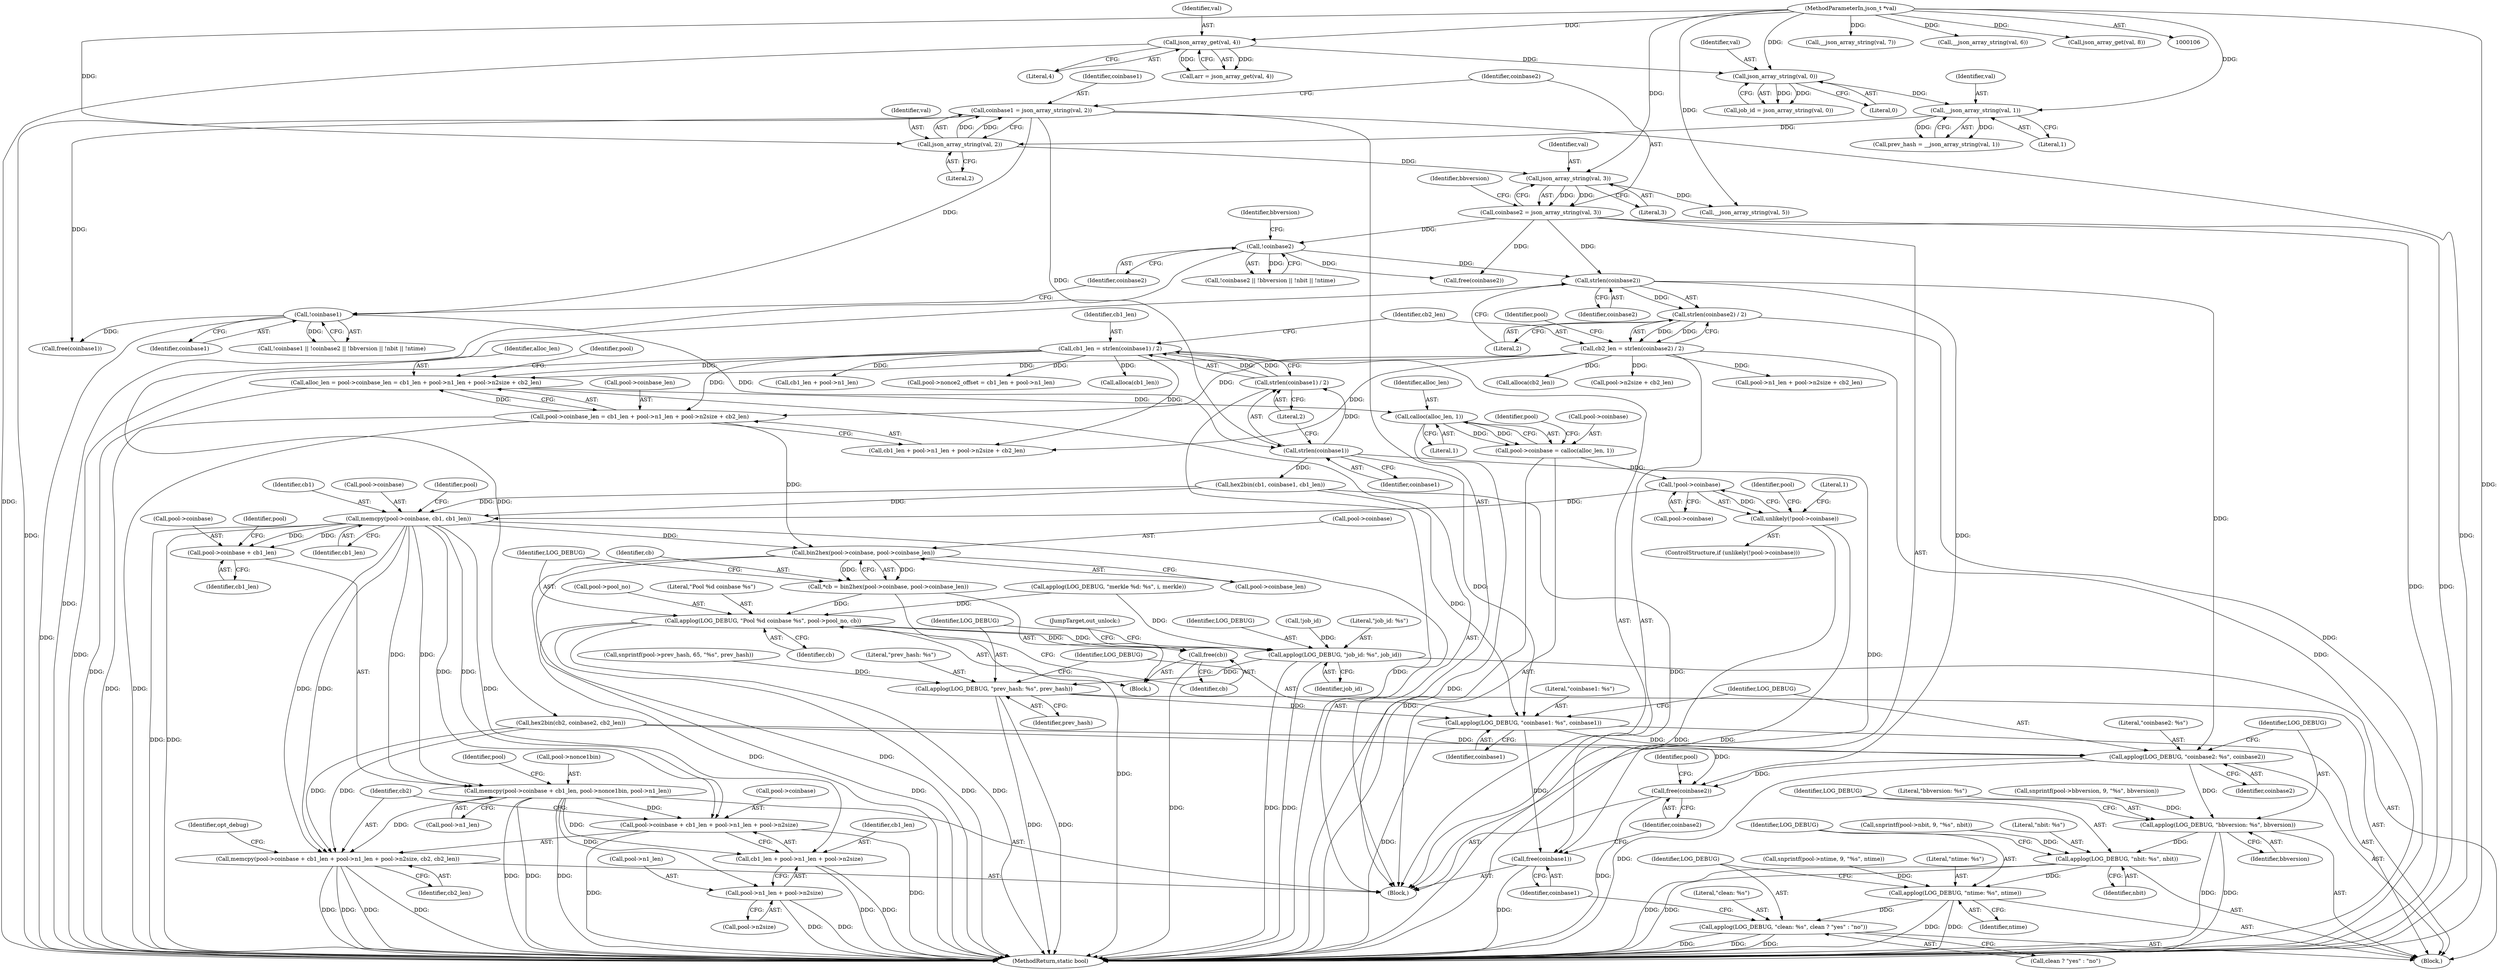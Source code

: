 digraph "1_cgminer_e1c5050734123973b99d181c45e74b2cbb00272e_1@integer" {
"1000295" [label="(Call,alloc_len = pool->coinbase_len = cb1_len + pool->n1_len + pool->n2size + cb2_len)"];
"1000297" [label="(Call,pool->coinbase_len = cb1_len + pool->n1_len + pool->n2size + cb2_len)"];
"1000255" [label="(Call,cb1_len = strlen(coinbase1) / 2)"];
"1000257" [label="(Call,strlen(coinbase1) / 2)"];
"1000258" [label="(Call,strlen(coinbase1))"];
"1000203" [label="(Call,!coinbase1)"];
"1000164" [label="(Call,coinbase1 = json_array_string(val, 2))"];
"1000166" [label="(Call,json_array_string(val, 2))"];
"1000161" [label="(Call,__json_array_string(val, 1))"];
"1000156" [label="(Call,json_array_string(val, 0))"];
"1000139" [label="(Call,json_array_get(val, 4))"];
"1000108" [label="(MethodParameterIn,json_t *val)"];
"1000261" [label="(Call,cb2_len = strlen(coinbase2) / 2)"];
"1000263" [label="(Call,strlen(coinbase2) / 2)"];
"1000264" [label="(Call,strlen(coinbase2))"];
"1000206" [label="(Call,!coinbase2)"];
"1000169" [label="(Call,coinbase2 = json_array_string(val, 3))"];
"1000171" [label="(Call,json_array_string(val, 3))"];
"1000553" [label="(Call,calloc(alloc_len, 1))"];
"1000549" [label="(Call,pool->coinbase = calloc(alloc_len, 1))"];
"1000558" [label="(Call,!pool->coinbase)"];
"1000557" [label="(Call,unlikely(!pool->coinbase))"];
"1000565" [label="(Call,memcpy(pool->coinbase, cb1, cb1_len))"];
"1000571" [label="(Call,memcpy(pool->coinbase + cb1_len, pool->nonce1bin, pool->n1_len))"];
"1000583" [label="(Call,memcpy(pool->coinbase + cb1_len + pool->n1_len + pool->n2size, cb2, cb2_len))"];
"1000584" [label="(Call,pool->coinbase + cb1_len + pool->n1_len + pool->n2size)"];
"1000588" [label="(Call,cb1_len + pool->n1_len + pool->n2size)"];
"1000590" [label="(Call,pool->n1_len + pool->n2size)"];
"1000572" [label="(Call,pool->coinbase + cb1_len)"];
"1000605" [label="(Call,bin2hex(pool->coinbase, pool->coinbase_len))"];
"1000603" [label="(Call,*cb = bin2hex(pool->coinbase, pool->coinbase_len))"];
"1000612" [label="(Call,applog(LOG_DEBUG, \"Pool %d coinbase %s\", pool->pool_no, cb))"];
"1000619" [label="(Call,free(cb))"];
"1000630" [label="(Call,applog(LOG_DEBUG, \"job_id: %s\", job_id))"];
"1000634" [label="(Call,applog(LOG_DEBUG, \"prev_hash: %s\", prev_hash))"];
"1000638" [label="(Call,applog(LOG_DEBUG, \"coinbase1: %s\", coinbase1))"];
"1000642" [label="(Call,applog(LOG_DEBUG, \"coinbase2: %s\", coinbase2))"];
"1000646" [label="(Call,applog(LOG_DEBUG, \"bbversion: %s\", bbversion))"];
"1000650" [label="(Call,applog(LOG_DEBUG, \"nbit: %s\", nbit))"];
"1000654" [label="(Call,applog(LOG_DEBUG, \"ntime: %s\", ntime))"];
"1000658" [label="(Call,applog(LOG_DEBUG, \"clean: %s\", clean ? \"yes\" : \"no\"))"];
"1000667" [label="(Call,free(coinbase2))"];
"1000665" [label="(Call,free(coinbase1))"];
"1000572" [label="(Call,pool->coinbase + cb1_len)"];
"1000258" [label="(Call,strlen(coinbase1))"];
"1000646" [label="(Call,applog(LOG_DEBUG, \"bbversion: %s\", bbversion))"];
"1000314" [label="(Identifier,pool)"];
"1000186" [label="(Call,__json_array_string(val, 7))"];
"1000257" [label="(Call,strlen(coinbase1) / 2)"];
"1000137" [label="(Call,arr = json_array_get(val, 4))"];
"1000618" [label="(Identifier,cb)"];
"1000652" [label="(Literal,\"nbit: %s\")"];
"1000301" [label="(Call,cb1_len + pool->n1_len + pool->n2size + cb2_len)"];
"1000661" [label="(Call,clean ? \"yes\" : \"no\")"];
"1000141" [label="(Literal,4)"];
"1000671" [label="(Identifier,pool)"];
"1000181" [label="(Call,__json_array_string(val, 6))"];
"1000210" [label="(Identifier,bbversion)"];
"1000156" [label="(Call,json_array_string(val, 0))"];
"1000636" [label="(Literal,\"prev_hash: %s\")"];
"1000609" [label="(Call,pool->coinbase_len)"];
"1000591" [label="(Call,pool->n1_len)"];
"1000402" [label="(Call,applog(LOG_DEBUG, \"merkle %d: %s\", i, merkle))"];
"1000573" [label="(Call,pool->coinbase)"];
"1000635" [label="(Identifier,LOG_DEBUG)"];
"1000162" [label="(Identifier,val)"];
"1000265" [label="(Identifier,coinbase2)"];
"1000578" [label="(Identifier,pool)"];
"1000634" [label="(Call,applog(LOG_DEBUG, \"prev_hash: %s\", prev_hash))"];
"1000154" [label="(Call,job_id = json_array_string(val, 0))"];
"1000585" [label="(Call,pool->coinbase)"];
"1000176" [label="(Call,__json_array_string(val, 5))"];
"1000571" [label="(Call,memcpy(pool->coinbase + cb1_len, pool->nonce1bin, pool->n1_len))"];
"1000510" [label="(Call,hex2bin(cb1, coinbase1, cb1_len))"];
"1000170" [label="(Identifier,coinbase2)"];
"1000639" [label="(Identifier,LOG_DEBUG)"];
"1000647" [label="(Identifier,LOG_DEBUG)"];
"1000227" [label="(Call,free(coinbase2))"];
"1000685" [label="(MethodReturn,static bool)"];
"1000637" [label="(Identifier,prev_hash)"];
"1000597" [label="(Identifier,cb2)"];
"1000649" [label="(Identifier,bbversion)"];
"1000297" [label="(Call,pool->coinbase_len = cb1_len + pool->n1_len + pool->n2size + cb2_len)"];
"1000256" [label="(Identifier,cb1_len)"];
"1000167" [label="(Identifier,val)"];
"1000603" [label="(Call,*cb = bin2hex(pool->coinbase, pool->coinbase_len))"];
"1000205" [label="(Call,!coinbase2 || !bbversion || !nbit || !ntime)"];
"1000206" [label="(Call,!coinbase2)"];
"1000653" [label="(Identifier,nbit)"];
"1000248" [label="(Call,snprintf(pool->prev_hash, 65, \"%s\", prev_hash))"];
"1000109" [label="(Block,)"];
"1000171" [label="(Call,json_array_string(val, 3))"];
"1000605" [label="(Call,bin2hex(pool->coinbase, pool->coinbase_len))"];
"1000161" [label="(Call,__json_array_string(val, 1))"];
"1000164" [label="(Call,coinbase1 = json_array_string(val, 2))"];
"1000650" [label="(Call,applog(LOG_DEBUG, \"nbit: %s\", nbit))"];
"1000169" [label="(Call,coinbase2 = json_array_string(val, 3))"];
"1000631" [label="(Identifier,LOG_DEBUG)"];
"1000264" [label="(Call,strlen(coinbase2))"];
"1000557" [label="(Call,unlikely(!pool->coinbase))"];
"1000588" [label="(Call,cb1_len + pool->n1_len + pool->n2size)"];
"1000168" [label="(Literal,2)"];
"1000619" [label="(Call,free(cb))"];
"1000263" [label="(Call,strlen(coinbase2) / 2)"];
"1000642" [label="(Call,applog(LOG_DEBUG, \"coinbase2: %s\", coinbase2))"];
"1000192" [label="(Call,json_array_get(val, 8))"];
"1000614" [label="(Literal,\"Pool %d coinbase %s\")"];
"1000260" [label="(Literal,2)"];
"1000644" [label="(Literal,\"coinbase2: %s\")"];
"1000558" [label="(Call,!pool->coinbase)"];
"1000296" [label="(Identifier,alloc_len)"];
"1000648" [label="(Literal,\"bbversion: %s\")"];
"1000658" [label="(Call,applog(LOG_DEBUG, \"clean: %s\", clean ? \"yes\" : \"no\"))"];
"1000175" [label="(Identifier,bbversion)"];
"1000586" [label="(Identifier,pool)"];
"1000281" [label="(Call,snprintf(pool->ntime, 9, \"%s\", ntime))"];
"1000666" [label="(Identifier,coinbase1)"];
"1000629" [label="(Block,)"];
"1000600" [label="(Identifier,opt_debug)"];
"1000157" [label="(Identifier,val)"];
"1000553" [label="(Call,calloc(alloc_len, 1))"];
"1000303" [label="(Call,pool->n1_len + pool->n2size + cb2_len)"];
"1000604" [label="(Identifier,cb)"];
"1000204" [label="(Identifier,coinbase1)"];
"1000529" [label="(Call,hex2bin(cb2, coinbase2, cb2_len))"];
"1000574" [label="(Identifier,pool)"];
"1000108" [label="(MethodParameterIn,json_t *val)"];
"1000656" [label="(Literal,\"ntime: %s\")"];
"1000621" [label="(JumpTarget,out_unlock:)"];
"1000554" [label="(Identifier,alloc_len)"];
"1000567" [label="(Identifier,pool)"];
"1000560" [label="(Identifier,pool)"];
"1000549" [label="(Call,pool->coinbase = calloc(alloc_len, 1))"];
"1000613" [label="(Identifier,LOG_DEBUG)"];
"1000655" [label="(Identifier,LOG_DEBUG)"];
"1000563" [label="(Literal,1)"];
"1000665" [label="(Call,free(coinbase1))"];
"1000269" [label="(Identifier,pool)"];
"1000525" [label="(Call,alloca(cb2_len))"];
"1000274" [label="(Call,snprintf(pool->nbit, 9, \"%s\", nbit))"];
"1000657" [label="(Identifier,ntime)"];
"1000601" [label="(Block,)"];
"1000259" [label="(Identifier,coinbase1)"];
"1000158" [label="(Literal,0)"];
"1000262" [label="(Identifier,cb2_len)"];
"1000612" [label="(Call,applog(LOG_DEBUG, \"Pool %d coinbase %s\", pool->pool_no, cb))"];
"1000569" [label="(Identifier,cb1)"];
"1000641" [label="(Identifier,coinbase1)"];
"1000667" [label="(Call,free(coinbase2))"];
"1000139" [label="(Call,json_array_get(val, 4))"];
"1000166" [label="(Call,json_array_string(val, 2))"];
"1000197" [label="(Call,!job_id)"];
"1000307" [label="(Call,pool->n2size + cb2_len)"];
"1000559" [label="(Call,pool->coinbase)"];
"1000316" [label="(Call,cb1_len + pool->n1_len)"];
"1000633" [label="(Identifier,job_id)"];
"1000570" [label="(Identifier,cb1_len)"];
"1000267" [label="(Call,snprintf(pool->bbversion, 9, \"%s\", bbversion))"];
"1000643" [label="(Identifier,LOG_DEBUG)"];
"1000577" [label="(Call,pool->nonce1bin)"];
"1000576" [label="(Identifier,cb1_len)"];
"1000223" [label="(Call,free(coinbase1))"];
"1000584" [label="(Call,pool->coinbase + cb1_len + pool->n1_len + pool->n2size)"];
"1000565" [label="(Call,memcpy(pool->coinbase, cb1, cb1_len))"];
"1000660" [label="(Literal,\"clean: %s\")"];
"1000295" [label="(Call,alloc_len = pool->coinbase_len = cb1_len + pool->n1_len + pool->n2size + cb2_len)"];
"1000140" [label="(Identifier,val)"];
"1000165" [label="(Identifier,coinbase1)"];
"1000589" [label="(Identifier,cb1_len)"];
"1000203" [label="(Call,!coinbase1)"];
"1000298" [label="(Call,pool->coinbase_len)"];
"1000312" [label="(Call,pool->nonce2_offset = cb1_len + pool->n1_len)"];
"1000266" [label="(Literal,2)"];
"1000638" [label="(Call,applog(LOG_DEBUG, \"coinbase1: %s\", coinbase1))"];
"1000207" [label="(Identifier,coinbase2)"];
"1000159" [label="(Call,prev_hash = __json_array_string(val, 1))"];
"1000556" [label="(ControlStructure,if (unlikely(!pool->coinbase)))"];
"1000632" [label="(Literal,\"job_id: %s\")"];
"1000506" [label="(Call,alloca(cb1_len))"];
"1000630" [label="(Call,applog(LOG_DEBUG, \"job_id: %s\", job_id))"];
"1000255" [label="(Call,cb1_len = strlen(coinbase1) / 2)"];
"1000659" [label="(Identifier,LOG_DEBUG)"];
"1000163" [label="(Literal,1)"];
"1000580" [label="(Call,pool->n1_len)"];
"1000202" [label="(Call,!coinbase1 || !coinbase2 || !bbversion || !nbit || !ntime)"];
"1000620" [label="(Identifier,cb)"];
"1000645" [label="(Identifier,coinbase2)"];
"1000654" [label="(Call,applog(LOG_DEBUG, \"ntime: %s\", ntime))"];
"1000550" [label="(Call,pool->coinbase)"];
"1000598" [label="(Identifier,cb2_len)"];
"1000261" [label="(Call,cb2_len = strlen(coinbase2) / 2)"];
"1000173" [label="(Literal,3)"];
"1000651" [label="(Identifier,LOG_DEBUG)"];
"1000566" [label="(Call,pool->coinbase)"];
"1000640" [label="(Literal,\"coinbase1: %s\")"];
"1000668" [label="(Identifier,coinbase2)"];
"1000606" [label="(Call,pool->coinbase)"];
"1000172" [label="(Identifier,val)"];
"1000615" [label="(Call,pool->pool_no)"];
"1000583" [label="(Call,memcpy(pool->coinbase + cb1_len + pool->n1_len + pool->n2size, cb2, cb2_len))"];
"1000590" [label="(Call,pool->n1_len + pool->n2size)"];
"1000555" [label="(Literal,1)"];
"1000594" [label="(Call,pool->n2size)"];
"1000295" -> "1000109"  [label="AST: "];
"1000295" -> "1000297"  [label="CFG: "];
"1000296" -> "1000295"  [label="AST: "];
"1000297" -> "1000295"  [label="AST: "];
"1000314" -> "1000295"  [label="CFG: "];
"1000295" -> "1000685"  [label="DDG: "];
"1000297" -> "1000295"  [label="DDG: "];
"1000255" -> "1000295"  [label="DDG: "];
"1000261" -> "1000295"  [label="DDG: "];
"1000295" -> "1000553"  [label="DDG: "];
"1000297" -> "1000301"  [label="CFG: "];
"1000298" -> "1000297"  [label="AST: "];
"1000301" -> "1000297"  [label="AST: "];
"1000297" -> "1000685"  [label="DDG: "];
"1000297" -> "1000685"  [label="DDG: "];
"1000255" -> "1000297"  [label="DDG: "];
"1000261" -> "1000297"  [label="DDG: "];
"1000297" -> "1000605"  [label="DDG: "];
"1000255" -> "1000109"  [label="AST: "];
"1000255" -> "1000257"  [label="CFG: "];
"1000256" -> "1000255"  [label="AST: "];
"1000257" -> "1000255"  [label="AST: "];
"1000262" -> "1000255"  [label="CFG: "];
"1000255" -> "1000685"  [label="DDG: "];
"1000257" -> "1000255"  [label="DDG: "];
"1000257" -> "1000255"  [label="DDG: "];
"1000255" -> "1000301"  [label="DDG: "];
"1000255" -> "1000312"  [label="DDG: "];
"1000255" -> "1000316"  [label="DDG: "];
"1000255" -> "1000506"  [label="DDG: "];
"1000257" -> "1000260"  [label="CFG: "];
"1000258" -> "1000257"  [label="AST: "];
"1000260" -> "1000257"  [label="AST: "];
"1000257" -> "1000685"  [label="DDG: "];
"1000258" -> "1000257"  [label="DDG: "];
"1000258" -> "1000259"  [label="CFG: "];
"1000259" -> "1000258"  [label="AST: "];
"1000260" -> "1000258"  [label="CFG: "];
"1000203" -> "1000258"  [label="DDG: "];
"1000164" -> "1000258"  [label="DDG: "];
"1000258" -> "1000510"  [label="DDG: "];
"1000258" -> "1000638"  [label="DDG: "];
"1000258" -> "1000665"  [label="DDG: "];
"1000203" -> "1000202"  [label="AST: "];
"1000203" -> "1000204"  [label="CFG: "];
"1000204" -> "1000203"  [label="AST: "];
"1000207" -> "1000203"  [label="CFG: "];
"1000202" -> "1000203"  [label="CFG: "];
"1000203" -> "1000685"  [label="DDG: "];
"1000203" -> "1000202"  [label="DDG: "];
"1000164" -> "1000203"  [label="DDG: "];
"1000203" -> "1000223"  [label="DDG: "];
"1000164" -> "1000109"  [label="AST: "];
"1000164" -> "1000166"  [label="CFG: "];
"1000165" -> "1000164"  [label="AST: "];
"1000166" -> "1000164"  [label="AST: "];
"1000170" -> "1000164"  [label="CFG: "];
"1000164" -> "1000685"  [label="DDG: "];
"1000164" -> "1000685"  [label="DDG: "];
"1000166" -> "1000164"  [label="DDG: "];
"1000166" -> "1000164"  [label="DDG: "];
"1000164" -> "1000223"  [label="DDG: "];
"1000166" -> "1000168"  [label="CFG: "];
"1000167" -> "1000166"  [label="AST: "];
"1000168" -> "1000166"  [label="AST: "];
"1000161" -> "1000166"  [label="DDG: "];
"1000108" -> "1000166"  [label="DDG: "];
"1000166" -> "1000171"  [label="DDG: "];
"1000161" -> "1000159"  [label="AST: "];
"1000161" -> "1000163"  [label="CFG: "];
"1000162" -> "1000161"  [label="AST: "];
"1000163" -> "1000161"  [label="AST: "];
"1000159" -> "1000161"  [label="CFG: "];
"1000161" -> "1000159"  [label="DDG: "];
"1000161" -> "1000159"  [label="DDG: "];
"1000156" -> "1000161"  [label="DDG: "];
"1000108" -> "1000161"  [label="DDG: "];
"1000156" -> "1000154"  [label="AST: "];
"1000156" -> "1000158"  [label="CFG: "];
"1000157" -> "1000156"  [label="AST: "];
"1000158" -> "1000156"  [label="AST: "];
"1000154" -> "1000156"  [label="CFG: "];
"1000156" -> "1000154"  [label="DDG: "];
"1000156" -> "1000154"  [label="DDG: "];
"1000139" -> "1000156"  [label="DDG: "];
"1000108" -> "1000156"  [label="DDG: "];
"1000139" -> "1000137"  [label="AST: "];
"1000139" -> "1000141"  [label="CFG: "];
"1000140" -> "1000139"  [label="AST: "];
"1000141" -> "1000139"  [label="AST: "];
"1000137" -> "1000139"  [label="CFG: "];
"1000139" -> "1000685"  [label="DDG: "];
"1000139" -> "1000137"  [label="DDG: "];
"1000139" -> "1000137"  [label="DDG: "];
"1000108" -> "1000139"  [label="DDG: "];
"1000108" -> "1000106"  [label="AST: "];
"1000108" -> "1000685"  [label="DDG: "];
"1000108" -> "1000171"  [label="DDG: "];
"1000108" -> "1000176"  [label="DDG: "];
"1000108" -> "1000181"  [label="DDG: "];
"1000108" -> "1000186"  [label="DDG: "];
"1000108" -> "1000192"  [label="DDG: "];
"1000261" -> "1000109"  [label="AST: "];
"1000261" -> "1000263"  [label="CFG: "];
"1000262" -> "1000261"  [label="AST: "];
"1000263" -> "1000261"  [label="AST: "];
"1000269" -> "1000261"  [label="CFG: "];
"1000261" -> "1000685"  [label="DDG: "];
"1000263" -> "1000261"  [label="DDG: "];
"1000263" -> "1000261"  [label="DDG: "];
"1000261" -> "1000301"  [label="DDG: "];
"1000261" -> "1000303"  [label="DDG: "];
"1000261" -> "1000307"  [label="DDG: "];
"1000261" -> "1000525"  [label="DDG: "];
"1000263" -> "1000266"  [label="CFG: "];
"1000264" -> "1000263"  [label="AST: "];
"1000266" -> "1000263"  [label="AST: "];
"1000263" -> "1000685"  [label="DDG: "];
"1000264" -> "1000263"  [label="DDG: "];
"1000264" -> "1000265"  [label="CFG: "];
"1000265" -> "1000264"  [label="AST: "];
"1000266" -> "1000264"  [label="CFG: "];
"1000206" -> "1000264"  [label="DDG: "];
"1000169" -> "1000264"  [label="DDG: "];
"1000264" -> "1000529"  [label="DDG: "];
"1000264" -> "1000642"  [label="DDG: "];
"1000264" -> "1000667"  [label="DDG: "];
"1000206" -> "1000205"  [label="AST: "];
"1000206" -> "1000207"  [label="CFG: "];
"1000207" -> "1000206"  [label="AST: "];
"1000210" -> "1000206"  [label="CFG: "];
"1000205" -> "1000206"  [label="CFG: "];
"1000206" -> "1000685"  [label="DDG: "];
"1000206" -> "1000205"  [label="DDG: "];
"1000169" -> "1000206"  [label="DDG: "];
"1000206" -> "1000227"  [label="DDG: "];
"1000169" -> "1000109"  [label="AST: "];
"1000169" -> "1000171"  [label="CFG: "];
"1000170" -> "1000169"  [label="AST: "];
"1000171" -> "1000169"  [label="AST: "];
"1000175" -> "1000169"  [label="CFG: "];
"1000169" -> "1000685"  [label="DDG: "];
"1000169" -> "1000685"  [label="DDG: "];
"1000171" -> "1000169"  [label="DDG: "];
"1000171" -> "1000169"  [label="DDG: "];
"1000169" -> "1000227"  [label="DDG: "];
"1000171" -> "1000173"  [label="CFG: "];
"1000172" -> "1000171"  [label="AST: "];
"1000173" -> "1000171"  [label="AST: "];
"1000171" -> "1000176"  [label="DDG: "];
"1000553" -> "1000549"  [label="AST: "];
"1000553" -> "1000555"  [label="CFG: "];
"1000554" -> "1000553"  [label="AST: "];
"1000555" -> "1000553"  [label="AST: "];
"1000549" -> "1000553"  [label="CFG: "];
"1000553" -> "1000685"  [label="DDG: "];
"1000553" -> "1000549"  [label="DDG: "];
"1000553" -> "1000549"  [label="DDG: "];
"1000549" -> "1000109"  [label="AST: "];
"1000550" -> "1000549"  [label="AST: "];
"1000560" -> "1000549"  [label="CFG: "];
"1000549" -> "1000685"  [label="DDG: "];
"1000549" -> "1000558"  [label="DDG: "];
"1000558" -> "1000557"  [label="AST: "];
"1000558" -> "1000559"  [label="CFG: "];
"1000559" -> "1000558"  [label="AST: "];
"1000557" -> "1000558"  [label="CFG: "];
"1000558" -> "1000557"  [label="DDG: "];
"1000558" -> "1000565"  [label="DDG: "];
"1000557" -> "1000556"  [label="AST: "];
"1000563" -> "1000557"  [label="CFG: "];
"1000567" -> "1000557"  [label="CFG: "];
"1000557" -> "1000685"  [label="DDG: "];
"1000557" -> "1000685"  [label="DDG: "];
"1000565" -> "1000109"  [label="AST: "];
"1000565" -> "1000570"  [label="CFG: "];
"1000566" -> "1000565"  [label="AST: "];
"1000569" -> "1000565"  [label="AST: "];
"1000570" -> "1000565"  [label="AST: "];
"1000574" -> "1000565"  [label="CFG: "];
"1000565" -> "1000685"  [label="DDG: "];
"1000565" -> "1000685"  [label="DDG: "];
"1000510" -> "1000565"  [label="DDG: "];
"1000510" -> "1000565"  [label="DDG: "];
"1000565" -> "1000571"  [label="DDG: "];
"1000565" -> "1000571"  [label="DDG: "];
"1000565" -> "1000572"  [label="DDG: "];
"1000565" -> "1000572"  [label="DDG: "];
"1000565" -> "1000583"  [label="DDG: "];
"1000565" -> "1000583"  [label="DDG: "];
"1000565" -> "1000584"  [label="DDG: "];
"1000565" -> "1000584"  [label="DDG: "];
"1000565" -> "1000588"  [label="DDG: "];
"1000565" -> "1000605"  [label="DDG: "];
"1000571" -> "1000109"  [label="AST: "];
"1000571" -> "1000580"  [label="CFG: "];
"1000572" -> "1000571"  [label="AST: "];
"1000577" -> "1000571"  [label="AST: "];
"1000580" -> "1000571"  [label="AST: "];
"1000586" -> "1000571"  [label="CFG: "];
"1000571" -> "1000685"  [label="DDG: "];
"1000571" -> "1000685"  [label="DDG: "];
"1000571" -> "1000685"  [label="DDG: "];
"1000571" -> "1000583"  [label="DDG: "];
"1000571" -> "1000584"  [label="DDG: "];
"1000571" -> "1000588"  [label="DDG: "];
"1000571" -> "1000590"  [label="DDG: "];
"1000583" -> "1000109"  [label="AST: "];
"1000583" -> "1000598"  [label="CFG: "];
"1000584" -> "1000583"  [label="AST: "];
"1000597" -> "1000583"  [label="AST: "];
"1000598" -> "1000583"  [label="AST: "];
"1000600" -> "1000583"  [label="CFG: "];
"1000583" -> "1000685"  [label="DDG: "];
"1000583" -> "1000685"  [label="DDG: "];
"1000583" -> "1000685"  [label="DDG: "];
"1000583" -> "1000685"  [label="DDG: "];
"1000529" -> "1000583"  [label="DDG: "];
"1000529" -> "1000583"  [label="DDG: "];
"1000584" -> "1000588"  [label="CFG: "];
"1000585" -> "1000584"  [label="AST: "];
"1000588" -> "1000584"  [label="AST: "];
"1000597" -> "1000584"  [label="CFG: "];
"1000584" -> "1000685"  [label="DDG: "];
"1000584" -> "1000685"  [label="DDG: "];
"1000588" -> "1000590"  [label="CFG: "];
"1000589" -> "1000588"  [label="AST: "];
"1000590" -> "1000588"  [label="AST: "];
"1000588" -> "1000685"  [label="DDG: "];
"1000588" -> "1000685"  [label="DDG: "];
"1000590" -> "1000594"  [label="CFG: "];
"1000591" -> "1000590"  [label="AST: "];
"1000594" -> "1000590"  [label="AST: "];
"1000590" -> "1000685"  [label="DDG: "];
"1000590" -> "1000685"  [label="DDG: "];
"1000572" -> "1000576"  [label="CFG: "];
"1000573" -> "1000572"  [label="AST: "];
"1000576" -> "1000572"  [label="AST: "];
"1000578" -> "1000572"  [label="CFG: "];
"1000605" -> "1000603"  [label="AST: "];
"1000605" -> "1000609"  [label="CFG: "];
"1000606" -> "1000605"  [label="AST: "];
"1000609" -> "1000605"  [label="AST: "];
"1000603" -> "1000605"  [label="CFG: "];
"1000605" -> "1000685"  [label="DDG: "];
"1000605" -> "1000685"  [label="DDG: "];
"1000605" -> "1000603"  [label="DDG: "];
"1000605" -> "1000603"  [label="DDG: "];
"1000603" -> "1000601"  [label="AST: "];
"1000604" -> "1000603"  [label="AST: "];
"1000613" -> "1000603"  [label="CFG: "];
"1000603" -> "1000685"  [label="DDG: "];
"1000603" -> "1000612"  [label="DDG: "];
"1000612" -> "1000601"  [label="AST: "];
"1000612" -> "1000618"  [label="CFG: "];
"1000613" -> "1000612"  [label="AST: "];
"1000614" -> "1000612"  [label="AST: "];
"1000615" -> "1000612"  [label="AST: "];
"1000618" -> "1000612"  [label="AST: "];
"1000620" -> "1000612"  [label="CFG: "];
"1000612" -> "1000685"  [label="DDG: "];
"1000612" -> "1000685"  [label="DDG: "];
"1000612" -> "1000685"  [label="DDG: "];
"1000402" -> "1000612"  [label="DDG: "];
"1000612" -> "1000619"  [label="DDG: "];
"1000612" -> "1000630"  [label="DDG: "];
"1000619" -> "1000601"  [label="AST: "];
"1000619" -> "1000620"  [label="CFG: "];
"1000620" -> "1000619"  [label="AST: "];
"1000621" -> "1000619"  [label="CFG: "];
"1000619" -> "1000685"  [label="DDG: "];
"1000630" -> "1000629"  [label="AST: "];
"1000630" -> "1000633"  [label="CFG: "];
"1000631" -> "1000630"  [label="AST: "];
"1000632" -> "1000630"  [label="AST: "];
"1000633" -> "1000630"  [label="AST: "];
"1000635" -> "1000630"  [label="CFG: "];
"1000630" -> "1000685"  [label="DDG: "];
"1000630" -> "1000685"  [label="DDG: "];
"1000402" -> "1000630"  [label="DDG: "];
"1000197" -> "1000630"  [label="DDG: "];
"1000630" -> "1000634"  [label="DDG: "];
"1000634" -> "1000629"  [label="AST: "];
"1000634" -> "1000637"  [label="CFG: "];
"1000635" -> "1000634"  [label="AST: "];
"1000636" -> "1000634"  [label="AST: "];
"1000637" -> "1000634"  [label="AST: "];
"1000639" -> "1000634"  [label="CFG: "];
"1000634" -> "1000685"  [label="DDG: "];
"1000634" -> "1000685"  [label="DDG: "];
"1000248" -> "1000634"  [label="DDG: "];
"1000634" -> "1000638"  [label="DDG: "];
"1000638" -> "1000629"  [label="AST: "];
"1000638" -> "1000641"  [label="CFG: "];
"1000639" -> "1000638"  [label="AST: "];
"1000640" -> "1000638"  [label="AST: "];
"1000641" -> "1000638"  [label="AST: "];
"1000643" -> "1000638"  [label="CFG: "];
"1000638" -> "1000685"  [label="DDG: "];
"1000510" -> "1000638"  [label="DDG: "];
"1000638" -> "1000642"  [label="DDG: "];
"1000638" -> "1000665"  [label="DDG: "];
"1000642" -> "1000629"  [label="AST: "];
"1000642" -> "1000645"  [label="CFG: "];
"1000643" -> "1000642"  [label="AST: "];
"1000644" -> "1000642"  [label="AST: "];
"1000645" -> "1000642"  [label="AST: "];
"1000647" -> "1000642"  [label="CFG: "];
"1000642" -> "1000685"  [label="DDG: "];
"1000529" -> "1000642"  [label="DDG: "];
"1000642" -> "1000646"  [label="DDG: "];
"1000642" -> "1000667"  [label="DDG: "];
"1000646" -> "1000629"  [label="AST: "];
"1000646" -> "1000649"  [label="CFG: "];
"1000647" -> "1000646"  [label="AST: "];
"1000648" -> "1000646"  [label="AST: "];
"1000649" -> "1000646"  [label="AST: "];
"1000651" -> "1000646"  [label="CFG: "];
"1000646" -> "1000685"  [label="DDG: "];
"1000646" -> "1000685"  [label="DDG: "];
"1000267" -> "1000646"  [label="DDG: "];
"1000646" -> "1000650"  [label="DDG: "];
"1000650" -> "1000629"  [label="AST: "];
"1000650" -> "1000653"  [label="CFG: "];
"1000651" -> "1000650"  [label="AST: "];
"1000652" -> "1000650"  [label="AST: "];
"1000653" -> "1000650"  [label="AST: "];
"1000655" -> "1000650"  [label="CFG: "];
"1000650" -> "1000685"  [label="DDG: "];
"1000650" -> "1000685"  [label="DDG: "];
"1000274" -> "1000650"  [label="DDG: "];
"1000650" -> "1000654"  [label="DDG: "];
"1000654" -> "1000629"  [label="AST: "];
"1000654" -> "1000657"  [label="CFG: "];
"1000655" -> "1000654"  [label="AST: "];
"1000656" -> "1000654"  [label="AST: "];
"1000657" -> "1000654"  [label="AST: "];
"1000659" -> "1000654"  [label="CFG: "];
"1000654" -> "1000685"  [label="DDG: "];
"1000654" -> "1000685"  [label="DDG: "];
"1000281" -> "1000654"  [label="DDG: "];
"1000654" -> "1000658"  [label="DDG: "];
"1000658" -> "1000629"  [label="AST: "];
"1000658" -> "1000661"  [label="CFG: "];
"1000659" -> "1000658"  [label="AST: "];
"1000660" -> "1000658"  [label="AST: "];
"1000661" -> "1000658"  [label="AST: "];
"1000666" -> "1000658"  [label="CFG: "];
"1000658" -> "1000685"  [label="DDG: "];
"1000658" -> "1000685"  [label="DDG: "];
"1000658" -> "1000685"  [label="DDG: "];
"1000667" -> "1000109"  [label="AST: "];
"1000667" -> "1000668"  [label="CFG: "];
"1000668" -> "1000667"  [label="AST: "];
"1000671" -> "1000667"  [label="CFG: "];
"1000667" -> "1000685"  [label="DDG: "];
"1000529" -> "1000667"  [label="DDG: "];
"1000665" -> "1000109"  [label="AST: "];
"1000665" -> "1000666"  [label="CFG: "];
"1000666" -> "1000665"  [label="AST: "];
"1000668" -> "1000665"  [label="CFG: "];
"1000665" -> "1000685"  [label="DDG: "];
"1000510" -> "1000665"  [label="DDG: "];
}
